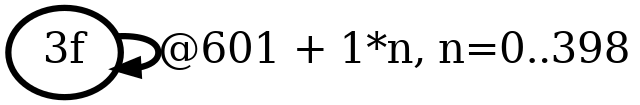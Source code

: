 digraph G {
        node [style=rounded, penwidth=3, fontsize=20, shape=oval];
        "3f" -> "3f" [label="@601 + 1*n, n=0..398", color=black,arrowsize=1,style=bold,penwidth=3,fontsize=20];
}
